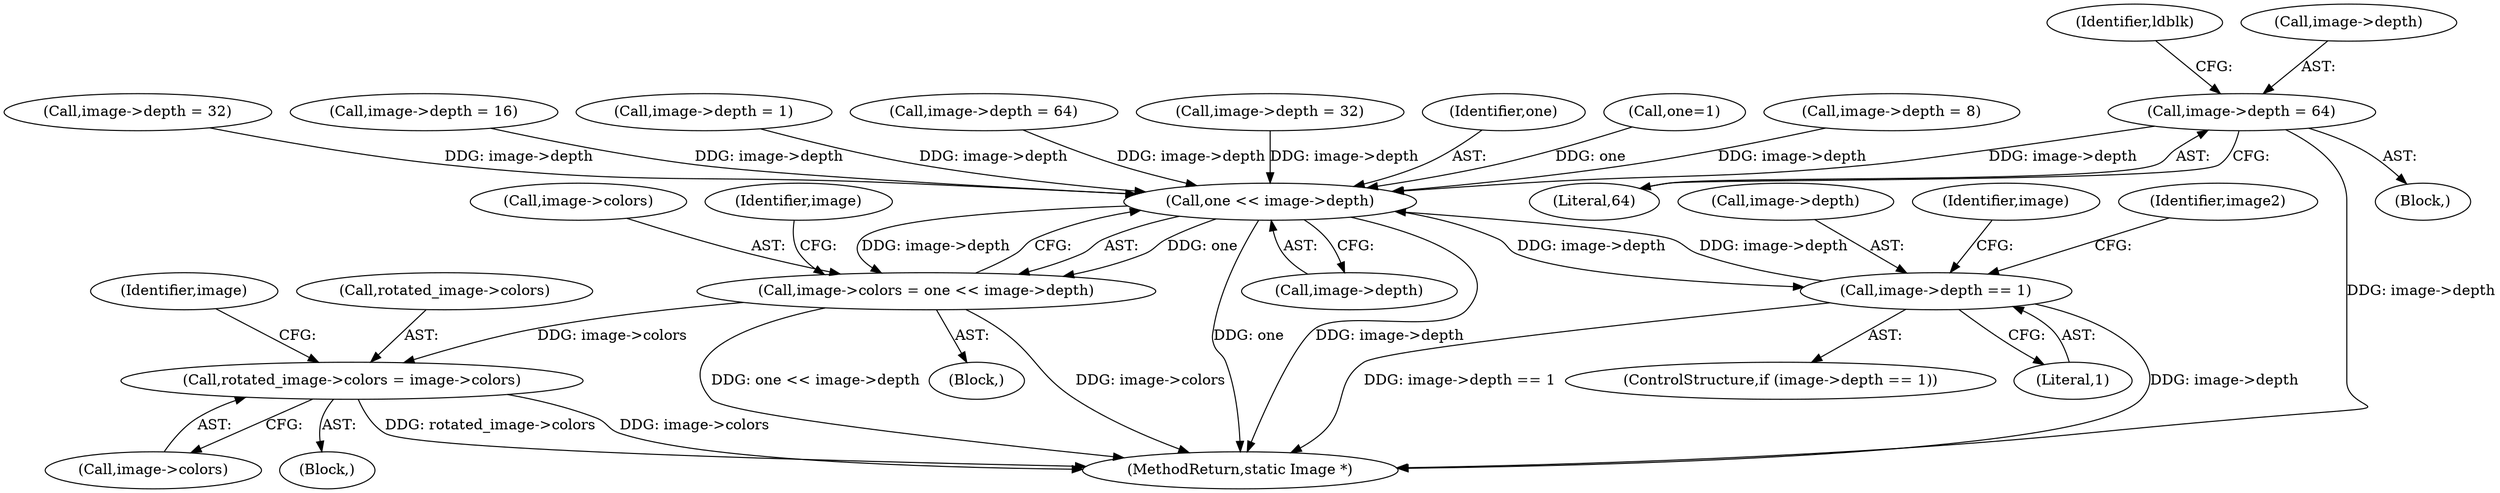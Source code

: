 digraph "0_ImageMagick_437a35e57db5ec078f4a3ccbf71f941276e88430@pointer" {
"1000875" [label="(Call,image->depth = 64)"];
"1001002" [label="(Call,one << image->depth)"];
"1000998" [label="(Call,image->colors = one << image->depth)"];
"1001556" [label="(Call,rotated_image->colors = image->colors)"];
"1001500" [label="(Call,image->depth == 1)"];
"1000894" [label="(Call,image->depth = 32)"];
"1000881" [label="(Identifier,ldblk)"];
"1001556" [label="(Call,rotated_image->colors = image->colors)"];
"1001504" [label="(Literal,1)"];
"1001501" [label="(Call,image->depth)"];
"1000998" [label="(Call,image->colors = one << image->depth)"];
"1001507" [label="(Identifier,image)"];
"1001003" [label="(Identifier,one)"];
"1000799" [label="(Block,)"];
"1001529" [label="(Block,)"];
"1001004" [label="(Call,image->depth)"];
"1000995" [label="(Call,one=1)"];
"1000817" [label="(Call,image->depth = 8)"];
"1000875" [label="(Call,image->depth = 64)"];
"1000855" [label="(Call,image->depth = 32)"];
"1001011" [label="(Identifier,image)"];
"1000879" [label="(Literal,64)"];
"1000876" [label="(Call,image->depth)"];
"1000835" [label="(Call,image->depth = 16)"];
"1001499" [label="(ControlStructure,if (image->depth == 1))"];
"1001560" [label="(Call,image->colors)"];
"1001838" [label="(MethodReturn,static Image *)"];
"1000999" [label="(Call,image->colors)"];
"1001565" [label="(Identifier,image)"];
"1001002" [label="(Call,one << image->depth)"];
"1000412" [label="(Block,)"];
"1001512" [label="(Identifier,image2)"];
"1000811" [label="(Call,image->depth = 1)"];
"1000926" [label="(Call,image->depth = 64)"];
"1001500" [label="(Call,image->depth == 1)"];
"1001557" [label="(Call,rotated_image->colors)"];
"1000875" -> "1000799"  [label="AST: "];
"1000875" -> "1000879"  [label="CFG: "];
"1000876" -> "1000875"  [label="AST: "];
"1000879" -> "1000875"  [label="AST: "];
"1000881" -> "1000875"  [label="CFG: "];
"1000875" -> "1001838"  [label="DDG: image->depth"];
"1000875" -> "1001002"  [label="DDG: image->depth"];
"1001002" -> "1000998"  [label="AST: "];
"1001002" -> "1001004"  [label="CFG: "];
"1001003" -> "1001002"  [label="AST: "];
"1001004" -> "1001002"  [label="AST: "];
"1000998" -> "1001002"  [label="CFG: "];
"1001002" -> "1001838"  [label="DDG: one"];
"1001002" -> "1001838"  [label="DDG: image->depth"];
"1001002" -> "1000998"  [label="DDG: one"];
"1001002" -> "1000998"  [label="DDG: image->depth"];
"1000995" -> "1001002"  [label="DDG: one"];
"1000894" -> "1001002"  [label="DDG: image->depth"];
"1000817" -> "1001002"  [label="DDG: image->depth"];
"1000926" -> "1001002"  [label="DDG: image->depth"];
"1000855" -> "1001002"  [label="DDG: image->depth"];
"1001500" -> "1001002"  [label="DDG: image->depth"];
"1000811" -> "1001002"  [label="DDG: image->depth"];
"1000835" -> "1001002"  [label="DDG: image->depth"];
"1001002" -> "1001500"  [label="DDG: image->depth"];
"1000998" -> "1000412"  [label="AST: "];
"1000999" -> "1000998"  [label="AST: "];
"1001011" -> "1000998"  [label="CFG: "];
"1000998" -> "1001838"  [label="DDG: image->colors"];
"1000998" -> "1001838"  [label="DDG: one << image->depth"];
"1000998" -> "1001556"  [label="DDG: image->colors"];
"1001556" -> "1001529"  [label="AST: "];
"1001556" -> "1001560"  [label="CFG: "];
"1001557" -> "1001556"  [label="AST: "];
"1001560" -> "1001556"  [label="AST: "];
"1001565" -> "1001556"  [label="CFG: "];
"1001556" -> "1001838"  [label="DDG: rotated_image->colors"];
"1001556" -> "1001838"  [label="DDG: image->colors"];
"1001500" -> "1001499"  [label="AST: "];
"1001500" -> "1001504"  [label="CFG: "];
"1001501" -> "1001500"  [label="AST: "];
"1001504" -> "1001500"  [label="AST: "];
"1001507" -> "1001500"  [label="CFG: "];
"1001512" -> "1001500"  [label="CFG: "];
"1001500" -> "1001838"  [label="DDG: image->depth == 1"];
"1001500" -> "1001838"  [label="DDG: image->depth"];
}
